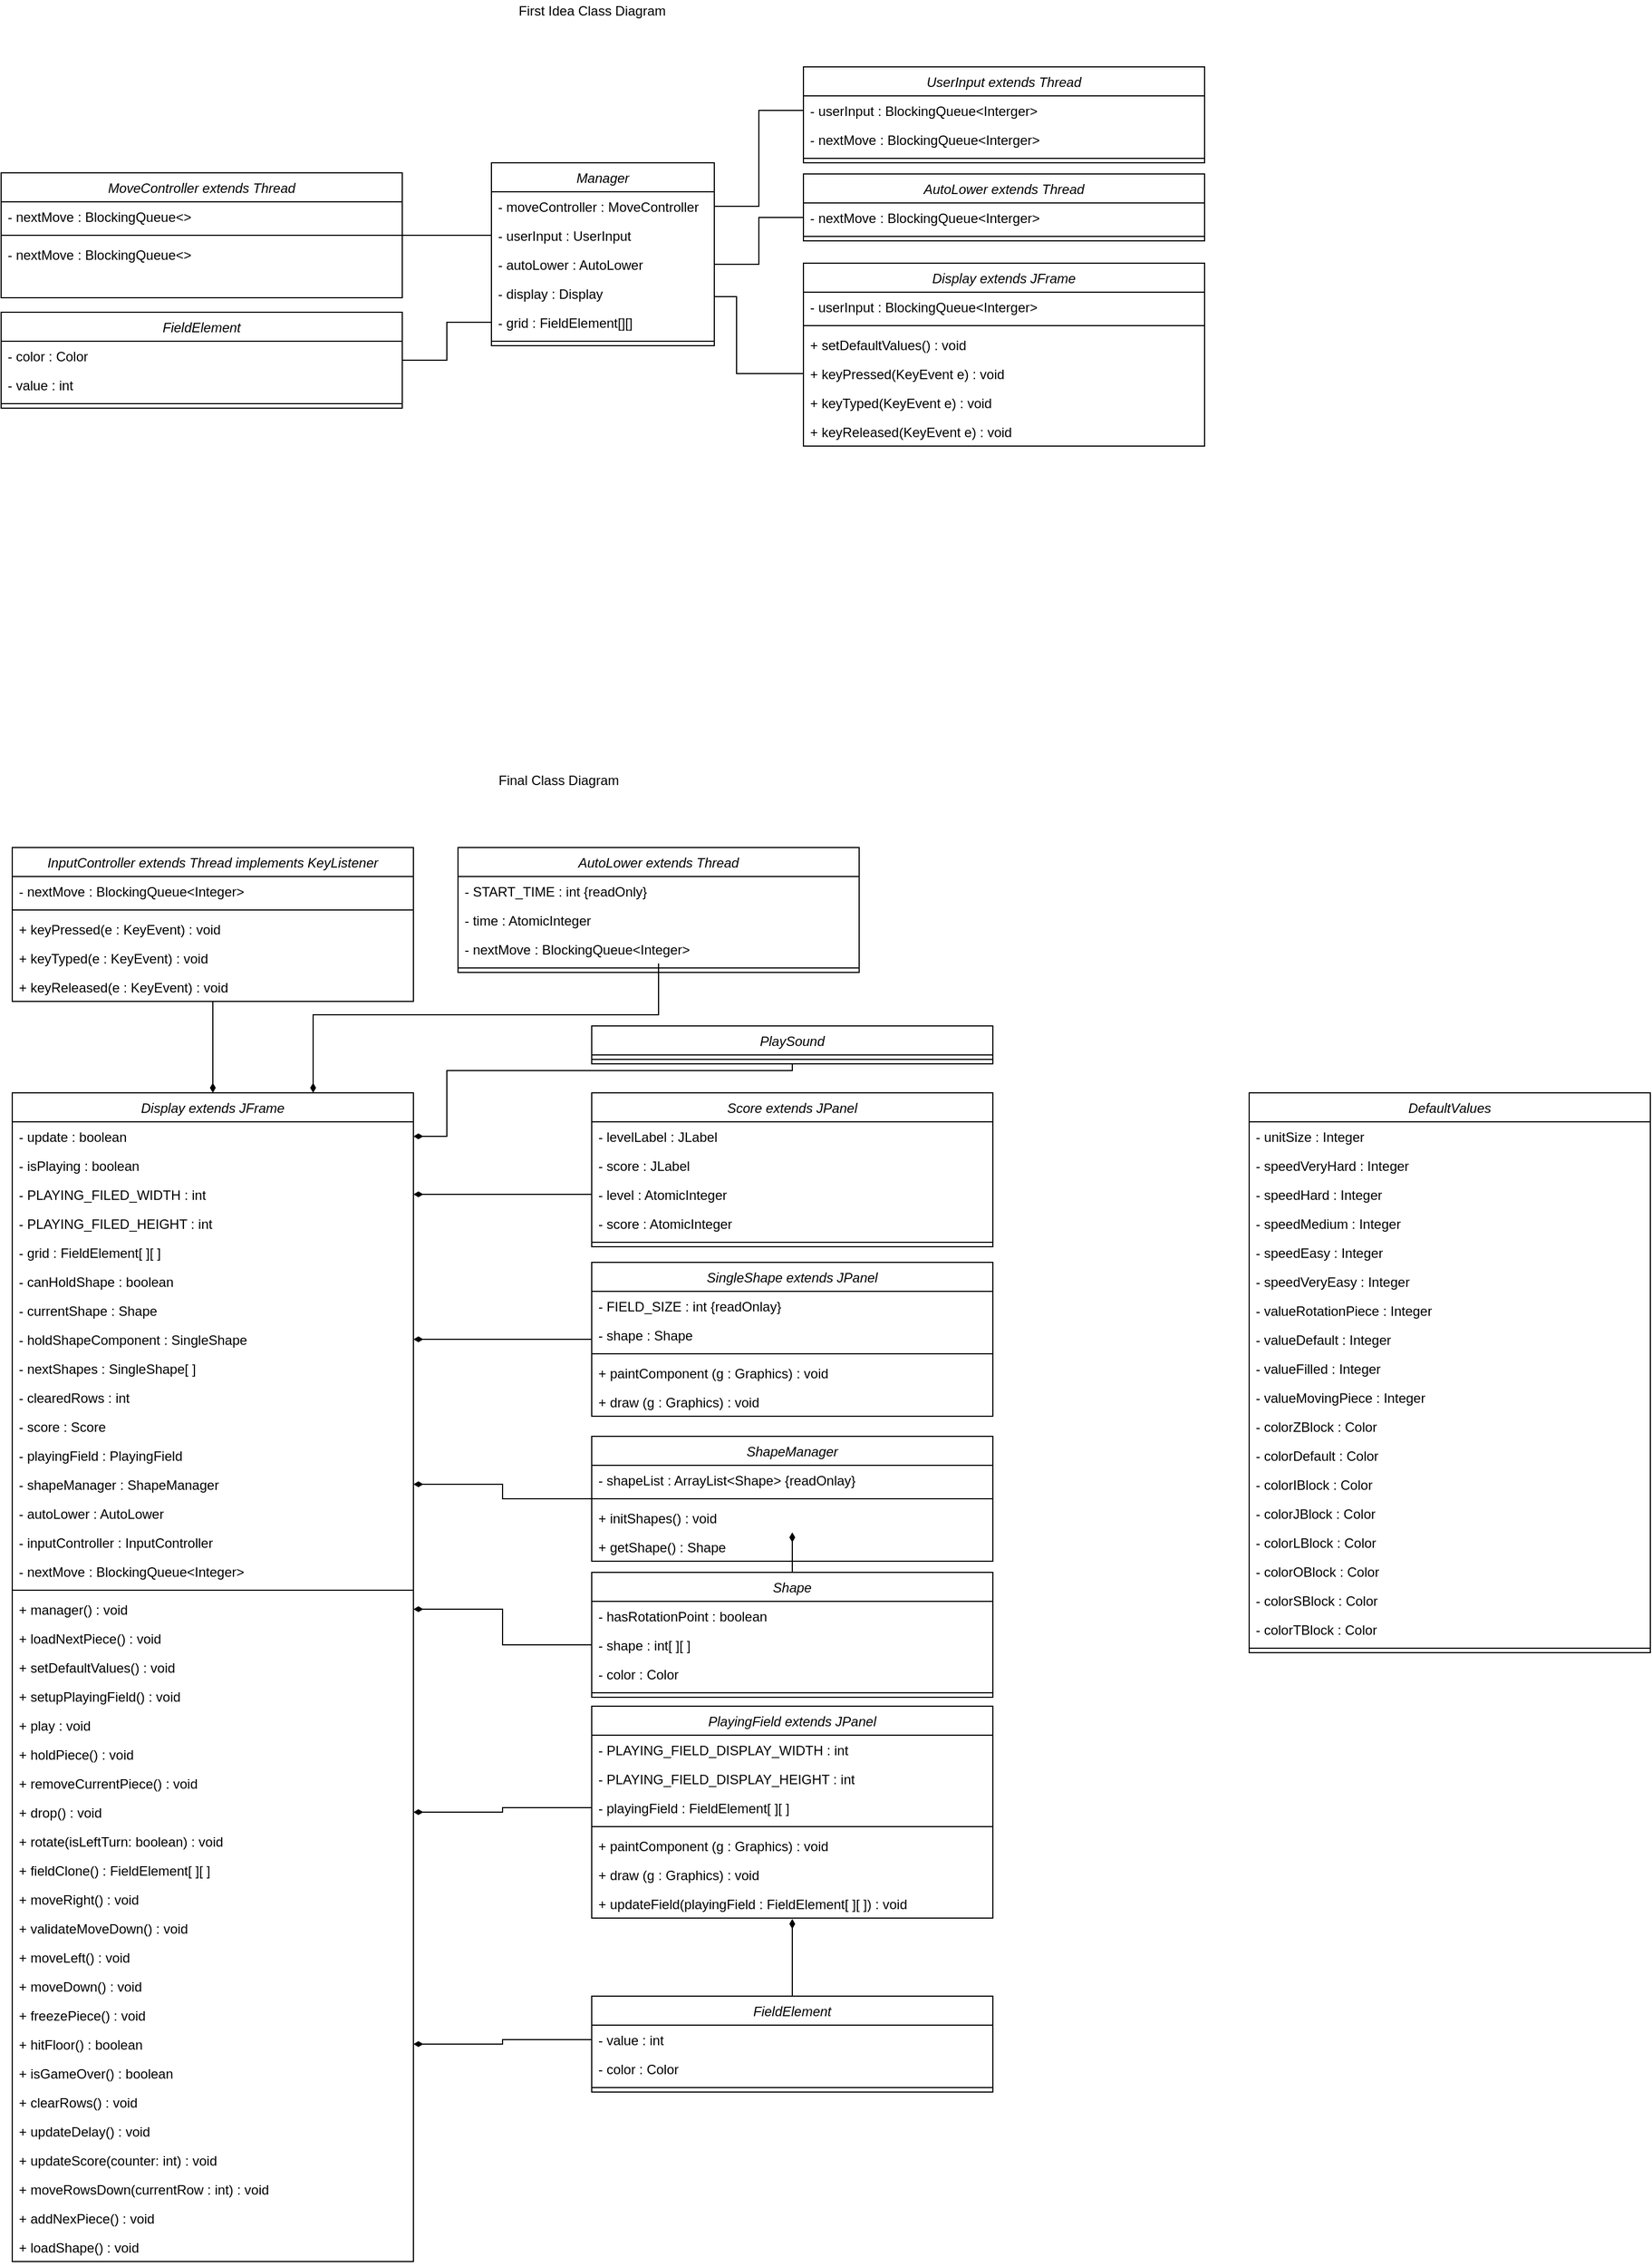 <mxfile version="14.1.8" type="device"><diagram id="C5RBs43oDa-KdzZeNtuy" name="Page-1"><mxGraphModel dx="706" dy="408" grid="1" gridSize="10" guides="1" tooltips="1" connect="1" arrows="1" fold="1" page="1" pageScale="1" pageWidth="827" pageHeight="1169" math="0" shadow="0"><root><mxCell id="WIyWlLk6GJQsqaUBKTNV-0"/><mxCell id="WIyWlLk6GJQsqaUBKTNV-1" parent="WIyWlLk6GJQsqaUBKTNV-0"/><mxCell id="TduTZxE3aJyXK6lu5jTk-35" style="edgeStyle=orthogonalEdgeStyle;rounded=0;orthogonalLoop=1;jettySize=auto;html=1;entryX=0;entryY=0.5;entryDx=0;entryDy=0;endArrow=none;endFill=0;" parent="WIyWlLk6GJQsqaUBKTNV-1" source="SjN3way22csjFXPlPhh9-0" target="TduTZxE3aJyXK6lu5jTk-1" edge="1"><mxGeometry relative="1" as="geometry"><Array as="points"><mxPoint x="770" y="286"/><mxPoint x="770" y="355"/></Array></mxGeometry></mxCell><mxCell id="SjN3way22csjFXPlPhh9-0" value="Manager" style="swimlane;fontStyle=2;align=center;verticalAlign=top;childLayout=stackLayout;horizontal=1;startSize=26;horizontalStack=0;resizeParent=1;resizeLast=0;collapsible=1;marginBottom=0;rounded=0;shadow=0;strokeWidth=1;" parent="WIyWlLk6GJQsqaUBKTNV-1" vertex="1"><mxGeometry x="550" y="166" width="200" height="164" as="geometry"><mxRectangle x="230" y="140" width="160" height="26" as="alternateBounds"/></mxGeometry></mxCell><mxCell id="TduTZxE3aJyXK6lu5jTk-24" value="- moveController : MoveController" style="text;align=left;verticalAlign=top;spacingLeft=4;spacingRight=4;overflow=hidden;rotatable=0;points=[[0,0.5],[1,0.5]];portConstraint=eastwest;rounded=0;shadow=0;html=0;" parent="SjN3way22csjFXPlPhh9-0" vertex="1"><mxGeometry y="26" width="200" height="26" as="geometry"/></mxCell><mxCell id="SjN3way22csjFXPlPhh9-6" value="- userInput : UserInput" style="text;align=left;verticalAlign=top;spacingLeft=4;spacingRight=4;overflow=hidden;rotatable=0;points=[[0,0.5],[1,0.5]];portConstraint=eastwest;rounded=0;shadow=0;html=0;" parent="SjN3way22csjFXPlPhh9-0" vertex="1"><mxGeometry y="52" width="200" height="26" as="geometry"/></mxCell><mxCell id="TduTZxE3aJyXK6lu5jTk-16" value="- autoLower : AutoLower" style="text;align=left;verticalAlign=top;spacingLeft=4;spacingRight=4;overflow=hidden;rotatable=0;points=[[0,0.5],[1,0.5]];portConstraint=eastwest;rounded=0;shadow=0;html=0;" parent="SjN3way22csjFXPlPhh9-0" vertex="1"><mxGeometry y="78" width="200" height="26" as="geometry"/></mxCell><mxCell id="TduTZxE3aJyXK6lu5jTk-38" value="- display : Display" style="text;align=left;verticalAlign=top;spacingLeft=4;spacingRight=4;overflow=hidden;rotatable=0;points=[[0,0.5],[1,0.5]];portConstraint=eastwest;rounded=0;shadow=0;html=0;" parent="SjN3way22csjFXPlPhh9-0" vertex="1"><mxGeometry y="104" width="200" height="26" as="geometry"/></mxCell><mxCell id="TduTZxE3aJyXK6lu5jTk-3" value="- grid : FieldElement[][]" style="text;align=left;verticalAlign=top;spacingLeft=4;spacingRight=4;overflow=hidden;rotatable=0;points=[[0,0.5],[1,0.5]];portConstraint=eastwest;rounded=0;shadow=0;html=0;" parent="SjN3way22csjFXPlPhh9-0" vertex="1"><mxGeometry y="130" width="200" height="26" as="geometry"/></mxCell><mxCell id="SjN3way22csjFXPlPhh9-4" value="" style="line;html=1;strokeWidth=1;align=left;verticalAlign=middle;spacingTop=-1;spacingLeft=3;spacingRight=3;rotatable=0;labelPosition=right;points=[];portConstraint=eastwest;" parent="SjN3way22csjFXPlPhh9-0" vertex="1"><mxGeometry y="156" width="200" height="8" as="geometry"/></mxCell><mxCell id="TduTZxE3aJyXK6lu5jTk-0" value="Display extends JFrame" style="swimlane;fontStyle=2;align=center;verticalAlign=top;childLayout=stackLayout;horizontal=1;startSize=26;horizontalStack=0;resizeParent=1;resizeLast=0;collapsible=1;marginBottom=0;rounded=0;shadow=0;strokeWidth=1;" parent="WIyWlLk6GJQsqaUBKTNV-1" vertex="1"><mxGeometry x="830" y="256" width="360" height="164" as="geometry"><mxRectangle x="230" y="140" width="160" height="26" as="alternateBounds"/></mxGeometry></mxCell><mxCell id="TduTZxE3aJyXK6lu5jTk-4" value="- userInput : BlockingQueue&lt;Interger&gt;" style="text;align=left;verticalAlign=top;spacingLeft=4;spacingRight=4;overflow=hidden;rotatable=0;points=[[0,0.5],[1,0.5]];portConstraint=eastwest;rounded=0;shadow=0;html=0;" parent="TduTZxE3aJyXK6lu5jTk-0" vertex="1"><mxGeometry y="26" width="360" height="26" as="geometry"/></mxCell><mxCell id="TduTZxE3aJyXK6lu5jTk-2" value="" style="line;html=1;strokeWidth=1;align=left;verticalAlign=middle;spacingTop=-1;spacingLeft=3;spacingRight=3;rotatable=0;labelPosition=right;points=[];portConstraint=eastwest;" parent="TduTZxE3aJyXK6lu5jTk-0" vertex="1"><mxGeometry y="52" width="360" height="8" as="geometry"/></mxCell><mxCell id="TduTZxE3aJyXK6lu5jTk-6" value="+ setDefaultValues() : void" style="text;align=left;verticalAlign=top;spacingLeft=4;spacingRight=4;overflow=hidden;rotatable=0;points=[[0,0.5],[1,0.5]];portConstraint=eastwest;rounded=0;shadow=0;html=0;" parent="TduTZxE3aJyXK6lu5jTk-0" vertex="1"><mxGeometry y="60" width="360" height="26" as="geometry"/></mxCell><mxCell id="TduTZxE3aJyXK6lu5jTk-1" value="+ keyPressed(KeyEvent e) : void" style="text;align=left;verticalAlign=top;spacingLeft=4;spacingRight=4;overflow=hidden;rotatable=0;points=[[0,0.5],[1,0.5]];portConstraint=eastwest;rounded=0;shadow=0;html=0;" parent="TduTZxE3aJyXK6lu5jTk-0" vertex="1"><mxGeometry y="86" width="360" height="26" as="geometry"/></mxCell><mxCell id="TduTZxE3aJyXK6lu5jTk-8" value="+ keyTyped(KeyEvent e) : void" style="text;align=left;verticalAlign=top;spacingLeft=4;spacingRight=4;overflow=hidden;rotatable=0;points=[[0,0.5],[1,0.5]];portConstraint=eastwest;rounded=0;shadow=0;html=0;" parent="TduTZxE3aJyXK6lu5jTk-0" vertex="1"><mxGeometry y="112" width="360" height="26" as="geometry"/></mxCell><mxCell id="TduTZxE3aJyXK6lu5jTk-7" value="+ keyReleased(KeyEvent e) : void" style="text;align=left;verticalAlign=top;spacingLeft=4;spacingRight=4;overflow=hidden;rotatable=0;points=[[0,0.5],[1,0.5]];portConstraint=eastwest;rounded=0;shadow=0;html=0;" parent="TduTZxE3aJyXK6lu5jTk-0" vertex="1"><mxGeometry y="138" width="360" height="26" as="geometry"/></mxCell><mxCell id="TduTZxE3aJyXK6lu5jTk-9" value="UserInput extends Thread" style="swimlane;fontStyle=2;align=center;verticalAlign=top;childLayout=stackLayout;horizontal=1;startSize=26;horizontalStack=0;resizeParent=1;resizeLast=0;collapsible=1;marginBottom=0;rounded=0;shadow=0;strokeWidth=1;" parent="WIyWlLk6GJQsqaUBKTNV-1" vertex="1"><mxGeometry x="830" y="80" width="360" height="86" as="geometry"><mxRectangle x="230" y="140" width="160" height="26" as="alternateBounds"/></mxGeometry></mxCell><mxCell id="TduTZxE3aJyXK6lu5jTk-10" value="- userInput : BlockingQueue&lt;Interger&gt;" style="text;align=left;verticalAlign=top;spacingLeft=4;spacingRight=4;overflow=hidden;rotatable=0;points=[[0,0.5],[1,0.5]];portConstraint=eastwest;rounded=0;shadow=0;html=0;" parent="TduTZxE3aJyXK6lu5jTk-9" vertex="1"><mxGeometry y="26" width="360" height="26" as="geometry"/></mxCell><mxCell id="TduTZxE3aJyXK6lu5jTk-15" value="- nextMove : BlockingQueue&lt;Interger&gt;" style="text;align=left;verticalAlign=top;spacingLeft=4;spacingRight=4;overflow=hidden;rotatable=0;points=[[0,0.5],[1,0.5]];portConstraint=eastwest;rounded=0;shadow=0;html=0;" parent="TduTZxE3aJyXK6lu5jTk-9" vertex="1"><mxGeometry y="52" width="360" height="26" as="geometry"/></mxCell><mxCell id="TduTZxE3aJyXK6lu5jTk-12" value="" style="line;html=1;strokeWidth=1;align=left;verticalAlign=middle;spacingTop=-1;spacingLeft=3;spacingRight=3;rotatable=0;labelPosition=right;points=[];portConstraint=eastwest;" parent="TduTZxE3aJyXK6lu5jTk-9" vertex="1"><mxGeometry y="78" width="360" height="8" as="geometry"/></mxCell><mxCell id="TduTZxE3aJyXK6lu5jTk-17" value="AutoLower extends Thread" style="swimlane;fontStyle=2;align=center;verticalAlign=top;childLayout=stackLayout;horizontal=1;startSize=26;horizontalStack=0;resizeParent=1;resizeLast=0;collapsible=1;marginBottom=0;rounded=0;shadow=0;strokeWidth=1;" parent="WIyWlLk6GJQsqaUBKTNV-1" vertex="1"><mxGeometry x="830" y="176" width="360" height="60" as="geometry"><mxRectangle x="230" y="140" width="160" height="26" as="alternateBounds"/></mxGeometry></mxCell><mxCell id="TduTZxE3aJyXK6lu5jTk-31" value="- nextMove : BlockingQueue&lt;Interger&gt;" style="text;align=left;verticalAlign=top;spacingLeft=4;spacingRight=4;overflow=hidden;rotatable=0;points=[[0,0.5],[1,0.5]];portConstraint=eastwest;rounded=0;shadow=0;html=0;" parent="TduTZxE3aJyXK6lu5jTk-17" vertex="1"><mxGeometry y="26" width="360" height="26" as="geometry"/></mxCell><mxCell id="TduTZxE3aJyXK6lu5jTk-21" value="" style="line;html=1;strokeWidth=1;align=left;verticalAlign=middle;spacingTop=-1;spacingLeft=3;spacingRight=3;rotatable=0;labelPosition=right;points=[];portConstraint=eastwest;" parent="TduTZxE3aJyXK6lu5jTk-17" vertex="1"><mxGeometry y="52" width="360" height="8" as="geometry"/></mxCell><mxCell id="TduTZxE3aJyXK6lu5jTk-25" value="MoveController extends Thread" style="swimlane;fontStyle=2;align=center;verticalAlign=top;childLayout=stackLayout;horizontal=1;startSize=26;horizontalStack=0;resizeParent=1;resizeLast=0;collapsible=1;marginBottom=0;rounded=0;shadow=0;strokeWidth=1;" parent="WIyWlLk6GJQsqaUBKTNV-1" vertex="1"><mxGeometry x="110" y="175" width="360" height="112" as="geometry"><mxRectangle x="230" y="140" width="160" height="26" as="alternateBounds"/></mxGeometry></mxCell><mxCell id="TduTZxE3aJyXK6lu5jTk-27" value="- nextMove : BlockingQueue&lt;&gt;" style="text;align=left;verticalAlign=top;spacingLeft=4;spacingRight=4;overflow=hidden;rotatable=0;points=[[0,0.5],[1,0.5]];portConstraint=eastwest;rounded=0;shadow=0;html=0;" parent="TduTZxE3aJyXK6lu5jTk-25" vertex="1"><mxGeometry y="26" width="360" height="26" as="geometry"/></mxCell><mxCell id="TduTZxE3aJyXK6lu5jTk-29" value="" style="line;html=1;strokeWidth=1;align=left;verticalAlign=middle;spacingTop=-1;spacingLeft=3;spacingRight=3;rotatable=0;labelPosition=right;points=[];portConstraint=eastwest;" parent="TduTZxE3aJyXK6lu5jTk-25" vertex="1"><mxGeometry y="52" width="360" height="8" as="geometry"/></mxCell><mxCell id="TduTZxE3aJyXK6lu5jTk-30" value="- nextMove : BlockingQueue&lt;&gt;" style="text;align=left;verticalAlign=top;spacingLeft=4;spacingRight=4;overflow=hidden;rotatable=0;points=[[0,0.5],[1,0.5]];portConstraint=eastwest;rounded=0;shadow=0;html=0;" parent="TduTZxE3aJyXK6lu5jTk-25" vertex="1"><mxGeometry y="60" width="360" height="26" as="geometry"/></mxCell><mxCell id="TduTZxE3aJyXK6lu5jTk-32" style="edgeStyle=orthogonalEdgeStyle;rounded=0;orthogonalLoop=1;jettySize=auto;html=1;entryX=0;entryY=0.5;entryDx=0;entryDy=0;exitX=1;exitY=0.5;exitDx=0;exitDy=0;endArrow=none;endFill=0;" parent="WIyWlLk6GJQsqaUBKTNV-1" source="TduTZxE3aJyXK6lu5jTk-24" target="TduTZxE3aJyXK6lu5jTk-10" edge="1"><mxGeometry relative="1" as="geometry"><mxPoint x="760" y="218" as="sourcePoint"/><Array as="points"/></mxGeometry></mxCell><mxCell id="TduTZxE3aJyXK6lu5jTk-33" style="edgeStyle=orthogonalEdgeStyle;rounded=0;orthogonalLoop=1;jettySize=auto;html=1;entryX=0;entryY=0.5;entryDx=0;entryDy=0;endArrow=none;endFill=0;" parent="WIyWlLk6GJQsqaUBKTNV-1" source="TduTZxE3aJyXK6lu5jTk-16" target="TduTZxE3aJyXK6lu5jTk-31" edge="1"><mxGeometry relative="1" as="geometry"/></mxCell><mxCell id="TduTZxE3aJyXK6lu5jTk-37" style="edgeStyle=orthogonalEdgeStyle;rounded=0;orthogonalLoop=1;jettySize=auto;html=1;entryX=1;entryY=0.5;entryDx=0;entryDy=0;endArrow=none;endFill=0;" parent="WIyWlLk6GJQsqaUBKTNV-1" source="SjN3way22csjFXPlPhh9-6" target="TduTZxE3aJyXK6lu5jTk-25" edge="1"><mxGeometry relative="1" as="geometry"/></mxCell><mxCell id="TduTZxE3aJyXK6lu5jTk-39" value="FieldElement" style="swimlane;fontStyle=2;align=center;verticalAlign=top;childLayout=stackLayout;horizontal=1;startSize=26;horizontalStack=0;resizeParent=1;resizeLast=0;collapsible=1;marginBottom=0;rounded=0;shadow=0;strokeWidth=1;" parent="WIyWlLk6GJQsqaUBKTNV-1" vertex="1"><mxGeometry x="110" y="300" width="360" height="86" as="geometry"><mxRectangle x="230" y="140" width="160" height="26" as="alternateBounds"/></mxGeometry></mxCell><mxCell id="TduTZxE3aJyXK6lu5jTk-43" value="- color : Color" style="text;align=left;verticalAlign=top;spacingLeft=4;spacingRight=4;overflow=hidden;rotatable=0;points=[[0,0.5],[1,0.5]];portConstraint=eastwest;rounded=0;shadow=0;html=0;" parent="TduTZxE3aJyXK6lu5jTk-39" vertex="1"><mxGeometry y="26" width="360" height="26" as="geometry"/></mxCell><mxCell id="TduTZxE3aJyXK6lu5jTk-40" value="- value : int" style="text;align=left;verticalAlign=top;spacingLeft=4;spacingRight=4;overflow=hidden;rotatable=0;points=[[0,0.5],[1,0.5]];portConstraint=eastwest;rounded=0;shadow=0;html=0;" parent="TduTZxE3aJyXK6lu5jTk-39" vertex="1"><mxGeometry y="52" width="360" height="26" as="geometry"/></mxCell><mxCell id="TduTZxE3aJyXK6lu5jTk-41" value="" style="line;html=1;strokeWidth=1;align=left;verticalAlign=middle;spacingTop=-1;spacingLeft=3;spacingRight=3;rotatable=0;labelPosition=right;points=[];portConstraint=eastwest;" parent="TduTZxE3aJyXK6lu5jTk-39" vertex="1"><mxGeometry y="78" width="360" height="8" as="geometry"/></mxCell><mxCell id="TduTZxE3aJyXK6lu5jTk-44" style="edgeStyle=orthogonalEdgeStyle;rounded=0;orthogonalLoop=1;jettySize=auto;html=1;entryX=1;entryY=0.5;entryDx=0;entryDy=0;endArrow=none;endFill=0;" parent="WIyWlLk6GJQsqaUBKTNV-1" source="TduTZxE3aJyXK6lu5jTk-3" target="TduTZxE3aJyXK6lu5jTk-39" edge="1"><mxGeometry relative="1" as="geometry"/></mxCell><mxCell id="az4CpWKkiYfzmls5BgNS-0" value="Display extends JFrame" style="swimlane;fontStyle=2;align=center;verticalAlign=top;childLayout=stackLayout;horizontal=1;startSize=26;horizontalStack=0;resizeParent=1;resizeLast=0;collapsible=1;marginBottom=0;rounded=0;shadow=0;strokeWidth=1;" parent="WIyWlLk6GJQsqaUBKTNV-1" vertex="1"><mxGeometry x="120" y="1000" width="360" height="1048" as="geometry"><mxRectangle x="230" y="140" width="160" height="26" as="alternateBounds"/></mxGeometry></mxCell><mxCell id="az4CpWKkiYfzmls5BgNS-1" value="- update : boolean" style="text;align=left;verticalAlign=top;spacingLeft=4;spacingRight=4;overflow=hidden;rotatable=0;points=[[0,0.5],[1,0.5]];portConstraint=eastwest;rounded=0;shadow=0;html=0;" parent="az4CpWKkiYfzmls5BgNS-0" vertex="1"><mxGeometry y="26" width="360" height="26" as="geometry"/></mxCell><mxCell id="az4CpWKkiYfzmls5BgNS-4" value="- isPlaying : boolean" style="text;align=left;verticalAlign=top;spacingLeft=4;spacingRight=4;overflow=hidden;rotatable=0;points=[[0,0.5],[1,0.5]];portConstraint=eastwest;rounded=0;shadow=0;html=0;" parent="az4CpWKkiYfzmls5BgNS-0" vertex="1"><mxGeometry y="52" width="360" height="26" as="geometry"/></mxCell><mxCell id="az4CpWKkiYfzmls5BgNS-5" value="- PLAYING_FILED_WIDTH : int" style="text;align=left;verticalAlign=top;spacingLeft=4;spacingRight=4;overflow=hidden;rotatable=0;points=[[0,0.5],[1,0.5]];portConstraint=eastwest;rounded=0;shadow=0;html=0;" parent="az4CpWKkiYfzmls5BgNS-0" vertex="1"><mxGeometry y="78" width="360" height="26" as="geometry"/></mxCell><mxCell id="az4CpWKkiYfzmls5BgNS-6" value="- PLAYING_FILED_HEIGHT : int" style="text;align=left;verticalAlign=top;spacingLeft=4;spacingRight=4;overflow=hidden;rotatable=0;points=[[0,0.5],[1,0.5]];portConstraint=eastwest;rounded=0;shadow=0;html=0;" parent="az4CpWKkiYfzmls5BgNS-0" vertex="1"><mxGeometry y="104" width="360" height="26" as="geometry"/></mxCell><mxCell id="az4CpWKkiYfzmls5BgNS-8" value="- grid : FieldElement[ ][ ]" style="text;align=left;verticalAlign=top;spacingLeft=4;spacingRight=4;overflow=hidden;rotatable=0;points=[[0,0.5],[1,0.5]];portConstraint=eastwest;rounded=0;shadow=0;html=0;" parent="az4CpWKkiYfzmls5BgNS-0" vertex="1"><mxGeometry y="130" width="360" height="26" as="geometry"/></mxCell><mxCell id="az4CpWKkiYfzmls5BgNS-9" value="- canHoldShape : boolean" style="text;align=left;verticalAlign=top;spacingLeft=4;spacingRight=4;overflow=hidden;rotatable=0;points=[[0,0.5],[1,0.5]];portConstraint=eastwest;rounded=0;shadow=0;html=0;" parent="az4CpWKkiYfzmls5BgNS-0" vertex="1"><mxGeometry y="156" width="360" height="26" as="geometry"/></mxCell><mxCell id="az4CpWKkiYfzmls5BgNS-7" value="- currentShape : Shape" style="text;align=left;verticalAlign=top;spacingLeft=4;spacingRight=4;overflow=hidden;rotatable=0;points=[[0,0.5],[1,0.5]];portConstraint=eastwest;rounded=0;shadow=0;html=0;" parent="az4CpWKkiYfzmls5BgNS-0" vertex="1"><mxGeometry y="182" width="360" height="26" as="geometry"/></mxCell><mxCell id="az4CpWKkiYfzmls5BgNS-10" value="- holdShapeComponent : SingleShape" style="text;align=left;verticalAlign=top;spacingLeft=4;spacingRight=4;overflow=hidden;rotatable=0;points=[[0,0.5],[1,0.5]];portConstraint=eastwest;rounded=0;shadow=0;html=0;" parent="az4CpWKkiYfzmls5BgNS-0" vertex="1"><mxGeometry y="208" width="360" height="26" as="geometry"/></mxCell><mxCell id="az4CpWKkiYfzmls5BgNS-11" value="- nextShapes : SingleShape[ ]" style="text;align=left;verticalAlign=top;spacingLeft=4;spacingRight=4;overflow=hidden;rotatable=0;points=[[0,0.5],[1,0.5]];portConstraint=eastwest;rounded=0;shadow=0;html=0;" parent="az4CpWKkiYfzmls5BgNS-0" vertex="1"><mxGeometry y="234" width="360" height="26" as="geometry"/></mxCell><mxCell id="az4CpWKkiYfzmls5BgNS-12" value="- clearedRows : int" style="text;align=left;verticalAlign=top;spacingLeft=4;spacingRight=4;overflow=hidden;rotatable=0;points=[[0,0.5],[1,0.5]];portConstraint=eastwest;rounded=0;shadow=0;html=0;" parent="az4CpWKkiYfzmls5BgNS-0" vertex="1"><mxGeometry y="260" width="360" height="26" as="geometry"/></mxCell><mxCell id="az4CpWKkiYfzmls5BgNS-13" value="- score : Score" style="text;align=left;verticalAlign=top;spacingLeft=4;spacingRight=4;overflow=hidden;rotatable=0;points=[[0,0.5],[1,0.5]];portConstraint=eastwest;rounded=0;shadow=0;html=0;" parent="az4CpWKkiYfzmls5BgNS-0" vertex="1"><mxGeometry y="286" width="360" height="26" as="geometry"/></mxCell><mxCell id="az4CpWKkiYfzmls5BgNS-14" value="- playingField : PlayingField" style="text;align=left;verticalAlign=top;spacingLeft=4;spacingRight=4;overflow=hidden;rotatable=0;points=[[0,0.5],[1,0.5]];portConstraint=eastwest;rounded=0;shadow=0;html=0;" parent="az4CpWKkiYfzmls5BgNS-0" vertex="1"><mxGeometry y="312" width="360" height="26" as="geometry"/></mxCell><mxCell id="az4CpWKkiYfzmls5BgNS-15" value="- shapeManager : ShapeManager" style="text;align=left;verticalAlign=top;spacingLeft=4;spacingRight=4;overflow=hidden;rotatable=0;points=[[0,0.5],[1,0.5]];portConstraint=eastwest;rounded=0;shadow=0;html=0;" parent="az4CpWKkiYfzmls5BgNS-0" vertex="1"><mxGeometry y="338" width="360" height="26" as="geometry"/></mxCell><mxCell id="az4CpWKkiYfzmls5BgNS-16" value="- autoLower : AutoLower" style="text;align=left;verticalAlign=top;spacingLeft=4;spacingRight=4;overflow=hidden;rotatable=0;points=[[0,0.5],[1,0.5]];portConstraint=eastwest;rounded=0;shadow=0;html=0;" parent="az4CpWKkiYfzmls5BgNS-0" vertex="1"><mxGeometry y="364" width="360" height="26" as="geometry"/></mxCell><mxCell id="az4CpWKkiYfzmls5BgNS-17" value="- inputController : InputController" style="text;align=left;verticalAlign=top;spacingLeft=4;spacingRight=4;overflow=hidden;rotatable=0;points=[[0,0.5],[1,0.5]];portConstraint=eastwest;rounded=0;shadow=0;html=0;" parent="az4CpWKkiYfzmls5BgNS-0" vertex="1"><mxGeometry y="390" width="360" height="26" as="geometry"/></mxCell><mxCell id="az4CpWKkiYfzmls5BgNS-18" value="- nextMove : BlockingQueue&lt;Integer&gt;" style="text;align=left;verticalAlign=top;spacingLeft=4;spacingRight=4;overflow=hidden;rotatable=0;points=[[0,0.5],[1,0.5]];portConstraint=eastwest;rounded=0;shadow=0;html=0;" parent="az4CpWKkiYfzmls5BgNS-0" vertex="1"><mxGeometry y="416" width="360" height="26" as="geometry"/></mxCell><mxCell id="az4CpWKkiYfzmls5BgNS-2" value="" style="line;html=1;strokeWidth=1;align=left;verticalAlign=middle;spacingTop=-1;spacingLeft=3;spacingRight=3;rotatable=0;labelPosition=right;points=[];portConstraint=eastwest;" parent="az4CpWKkiYfzmls5BgNS-0" vertex="1"><mxGeometry y="442" width="360" height="8" as="geometry"/></mxCell><mxCell id="az4CpWKkiYfzmls5BgNS-3" value="+ manager() : void" style="text;align=left;verticalAlign=top;spacingLeft=4;spacingRight=4;overflow=hidden;rotatable=0;points=[[0,0.5],[1,0.5]];portConstraint=eastwest;rounded=0;shadow=0;html=0;" parent="az4CpWKkiYfzmls5BgNS-0" vertex="1"><mxGeometry y="450" width="360" height="26" as="geometry"/></mxCell><mxCell id="az4CpWKkiYfzmls5BgNS-19" value="+ loadNextPiece() : void" style="text;align=left;verticalAlign=top;spacingLeft=4;spacingRight=4;overflow=hidden;rotatable=0;points=[[0,0.5],[1,0.5]];portConstraint=eastwest;rounded=0;shadow=0;html=0;" parent="az4CpWKkiYfzmls5BgNS-0" vertex="1"><mxGeometry y="476" width="360" height="26" as="geometry"/></mxCell><mxCell id="az4CpWKkiYfzmls5BgNS-20" value="+ setDefaultValues() : void" style="text;align=left;verticalAlign=top;spacingLeft=4;spacingRight=4;overflow=hidden;rotatable=0;points=[[0,0.5],[1,0.5]];portConstraint=eastwest;rounded=0;shadow=0;html=0;" parent="az4CpWKkiYfzmls5BgNS-0" vertex="1"><mxGeometry y="502" width="360" height="26" as="geometry"/></mxCell><mxCell id="az4CpWKkiYfzmls5BgNS-21" value="+ setupPlayingField() : void" style="text;align=left;verticalAlign=top;spacingLeft=4;spacingRight=4;overflow=hidden;rotatable=0;points=[[0,0.5],[1,0.5]];portConstraint=eastwest;rounded=0;shadow=0;html=0;" parent="az4CpWKkiYfzmls5BgNS-0" vertex="1"><mxGeometry y="528" width="360" height="26" as="geometry"/></mxCell><mxCell id="az4CpWKkiYfzmls5BgNS-22" value="+ play : void" style="text;align=left;verticalAlign=top;spacingLeft=4;spacingRight=4;overflow=hidden;rotatable=0;points=[[0,0.5],[1,0.5]];portConstraint=eastwest;rounded=0;shadow=0;html=0;" parent="az4CpWKkiYfzmls5BgNS-0" vertex="1"><mxGeometry y="554" width="360" height="26" as="geometry"/></mxCell><mxCell id="az4CpWKkiYfzmls5BgNS-23" value="+ holdPiece() : void" style="text;align=left;verticalAlign=top;spacingLeft=4;spacingRight=4;overflow=hidden;rotatable=0;points=[[0,0.5],[1,0.5]];portConstraint=eastwest;rounded=0;shadow=0;html=0;" parent="az4CpWKkiYfzmls5BgNS-0" vertex="1"><mxGeometry y="580" width="360" height="26" as="geometry"/></mxCell><mxCell id="az4CpWKkiYfzmls5BgNS-24" value="+ removeCurrentPiece() : void" style="text;align=left;verticalAlign=top;spacingLeft=4;spacingRight=4;overflow=hidden;rotatable=0;points=[[0,0.5],[1,0.5]];portConstraint=eastwest;rounded=0;shadow=0;html=0;" parent="az4CpWKkiYfzmls5BgNS-0" vertex="1"><mxGeometry y="606" width="360" height="26" as="geometry"/></mxCell><mxCell id="az4CpWKkiYfzmls5BgNS-25" value="+ drop() : void" style="text;align=left;verticalAlign=top;spacingLeft=4;spacingRight=4;overflow=hidden;rotatable=0;points=[[0,0.5],[1,0.5]];portConstraint=eastwest;rounded=0;shadow=0;html=0;" parent="az4CpWKkiYfzmls5BgNS-0" vertex="1"><mxGeometry y="632" width="360" height="26" as="geometry"/></mxCell><mxCell id="az4CpWKkiYfzmls5BgNS-26" value="+ rotate(isLeftTurn: boolean) : void" style="text;align=left;verticalAlign=top;spacingLeft=4;spacingRight=4;overflow=hidden;rotatable=0;points=[[0,0.5],[1,0.5]];portConstraint=eastwest;rounded=0;shadow=0;html=0;" parent="az4CpWKkiYfzmls5BgNS-0" vertex="1"><mxGeometry y="658" width="360" height="26" as="geometry"/></mxCell><mxCell id="az4CpWKkiYfzmls5BgNS-33" value="+ fieldClone() : FieldElement[ ][ ] " style="text;align=left;verticalAlign=top;spacingLeft=4;spacingRight=4;overflow=hidden;rotatable=0;points=[[0,0.5],[1,0.5]];portConstraint=eastwest;rounded=0;shadow=0;html=0;" parent="az4CpWKkiYfzmls5BgNS-0" vertex="1"><mxGeometry y="684" width="360" height="26" as="geometry"/></mxCell><mxCell id="az4CpWKkiYfzmls5BgNS-34" value="+ moveRight() : void" style="text;align=left;verticalAlign=top;spacingLeft=4;spacingRight=4;overflow=hidden;rotatable=0;points=[[0,0.5],[1,0.5]];portConstraint=eastwest;rounded=0;shadow=0;html=0;" parent="az4CpWKkiYfzmls5BgNS-0" vertex="1"><mxGeometry y="710" width="360" height="26" as="geometry"/></mxCell><mxCell id="az4CpWKkiYfzmls5BgNS-37" value="+ validateMoveDown() : void" style="text;align=left;verticalAlign=top;spacingLeft=4;spacingRight=4;overflow=hidden;rotatable=0;points=[[0,0.5],[1,0.5]];portConstraint=eastwest;rounded=0;shadow=0;html=0;" parent="az4CpWKkiYfzmls5BgNS-0" vertex="1"><mxGeometry y="736" width="360" height="26" as="geometry"/></mxCell><mxCell id="az4CpWKkiYfzmls5BgNS-36" value="+ moveLeft() : void" style="text;align=left;verticalAlign=top;spacingLeft=4;spacingRight=4;overflow=hidden;rotatable=0;points=[[0,0.5],[1,0.5]];portConstraint=eastwest;rounded=0;shadow=0;html=0;" parent="az4CpWKkiYfzmls5BgNS-0" vertex="1"><mxGeometry y="762" width="360" height="26" as="geometry"/></mxCell><mxCell id="az4CpWKkiYfzmls5BgNS-38" value="+ moveDown() : void" style="text;align=left;verticalAlign=top;spacingLeft=4;spacingRight=4;overflow=hidden;rotatable=0;points=[[0,0.5],[1,0.5]];portConstraint=eastwest;rounded=0;shadow=0;html=0;" parent="az4CpWKkiYfzmls5BgNS-0" vertex="1"><mxGeometry y="788" width="360" height="26" as="geometry"/></mxCell><mxCell id="az4CpWKkiYfzmls5BgNS-39" value="+ freezePiece() : void" style="text;align=left;verticalAlign=top;spacingLeft=4;spacingRight=4;overflow=hidden;rotatable=0;points=[[0,0.5],[1,0.5]];portConstraint=eastwest;rounded=0;shadow=0;html=0;" parent="az4CpWKkiYfzmls5BgNS-0" vertex="1"><mxGeometry y="814" width="360" height="26" as="geometry"/></mxCell><mxCell id="az4CpWKkiYfzmls5BgNS-40" value="+ hitFloor() : boolean" style="text;align=left;verticalAlign=top;spacingLeft=4;spacingRight=4;overflow=hidden;rotatable=0;points=[[0,0.5],[1,0.5]];portConstraint=eastwest;rounded=0;shadow=0;html=0;" parent="az4CpWKkiYfzmls5BgNS-0" vertex="1"><mxGeometry y="840" width="360" height="26" as="geometry"/></mxCell><mxCell id="az4CpWKkiYfzmls5BgNS-41" value="+ isGameOver() : boolean" style="text;align=left;verticalAlign=top;spacingLeft=4;spacingRight=4;overflow=hidden;rotatable=0;points=[[0,0.5],[1,0.5]];portConstraint=eastwest;rounded=0;shadow=0;html=0;" parent="az4CpWKkiYfzmls5BgNS-0" vertex="1"><mxGeometry y="866" width="360" height="26" as="geometry"/></mxCell><mxCell id="az4CpWKkiYfzmls5BgNS-42" value="+ clearRows() : void" style="text;align=left;verticalAlign=top;spacingLeft=4;spacingRight=4;overflow=hidden;rotatable=0;points=[[0,0.5],[1,0.5]];portConstraint=eastwest;rounded=0;shadow=0;html=0;" parent="az4CpWKkiYfzmls5BgNS-0" vertex="1"><mxGeometry y="892" width="360" height="26" as="geometry"/></mxCell><mxCell id="az4CpWKkiYfzmls5BgNS-43" value="+ updateDelay() : void" style="text;align=left;verticalAlign=top;spacingLeft=4;spacingRight=4;overflow=hidden;rotatable=0;points=[[0,0.5],[1,0.5]];portConstraint=eastwest;rounded=0;shadow=0;html=0;" parent="az4CpWKkiYfzmls5BgNS-0" vertex="1"><mxGeometry y="918" width="360" height="26" as="geometry"/></mxCell><mxCell id="az4CpWKkiYfzmls5BgNS-44" value="+ updateScore(counter: int) : void" style="text;align=left;verticalAlign=top;spacingLeft=4;spacingRight=4;overflow=hidden;rotatable=0;points=[[0,0.5],[1,0.5]];portConstraint=eastwest;rounded=0;shadow=0;html=0;" parent="az4CpWKkiYfzmls5BgNS-0" vertex="1"><mxGeometry y="944" width="360" height="26" as="geometry"/></mxCell><mxCell id="az4CpWKkiYfzmls5BgNS-45" value="+ moveRowsDown(currentRow : int) : void" style="text;align=left;verticalAlign=top;spacingLeft=4;spacingRight=4;overflow=hidden;rotatable=0;points=[[0,0.5],[1,0.5]];portConstraint=eastwest;rounded=0;shadow=0;html=0;" parent="az4CpWKkiYfzmls5BgNS-0" vertex="1"><mxGeometry y="970" width="360" height="26" as="geometry"/></mxCell><mxCell id="az4CpWKkiYfzmls5BgNS-46" value="+ addNexPiece() : void" style="text;align=left;verticalAlign=top;spacingLeft=4;spacingRight=4;overflow=hidden;rotatable=0;points=[[0,0.5],[1,0.5]];portConstraint=eastwest;rounded=0;shadow=0;html=0;" parent="az4CpWKkiYfzmls5BgNS-0" vertex="1"><mxGeometry y="996" width="360" height="26" as="geometry"/></mxCell><mxCell id="az4CpWKkiYfzmls5BgNS-47" value="+ loadShape() : void" style="text;align=left;verticalAlign=top;spacingLeft=4;spacingRight=4;overflow=hidden;rotatable=0;points=[[0,0.5],[1,0.5]];portConstraint=eastwest;rounded=0;shadow=0;html=0;" parent="az4CpWKkiYfzmls5BgNS-0" vertex="1"><mxGeometry y="1022" width="360" height="26" as="geometry"/></mxCell><mxCell id="az4CpWKkiYfzmls5BgNS-48" value="DefaultValues" style="swimlane;fontStyle=2;align=center;verticalAlign=top;childLayout=stackLayout;horizontal=1;startSize=26;horizontalStack=0;resizeParent=1;resizeLast=0;collapsible=1;marginBottom=0;rounded=0;shadow=0;strokeWidth=1;" parent="WIyWlLk6GJQsqaUBKTNV-1" vertex="1"><mxGeometry x="1230" y="1000" width="360" height="502" as="geometry"><mxRectangle x="230" y="140" width="160" height="26" as="alternateBounds"/></mxGeometry></mxCell><mxCell id="az4CpWKkiYfzmls5BgNS-49" value="- unitSize : Integer" style="text;align=left;verticalAlign=top;spacingLeft=4;spacingRight=4;overflow=hidden;rotatable=0;points=[[0,0.5],[1,0.5]];portConstraint=eastwest;rounded=0;shadow=0;html=0;" parent="az4CpWKkiYfzmls5BgNS-48" vertex="1"><mxGeometry y="26" width="360" height="26" as="geometry"/></mxCell><mxCell id="az4CpWKkiYfzmls5BgNS-51" value="- speedVeryHard : Integer" style="text;align=left;verticalAlign=top;spacingLeft=4;spacingRight=4;overflow=hidden;rotatable=0;points=[[0,0.5],[1,0.5]];portConstraint=eastwest;rounded=0;shadow=0;html=0;" parent="az4CpWKkiYfzmls5BgNS-48" vertex="1"><mxGeometry y="52" width="360" height="26" as="geometry"/></mxCell><mxCell id="az4CpWKkiYfzmls5BgNS-52" value="- speedHard : Integer" style="text;align=left;verticalAlign=top;spacingLeft=4;spacingRight=4;overflow=hidden;rotatable=0;points=[[0,0.5],[1,0.5]];portConstraint=eastwest;rounded=0;shadow=0;html=0;" parent="az4CpWKkiYfzmls5BgNS-48" vertex="1"><mxGeometry y="78" width="360" height="26" as="geometry"/></mxCell><mxCell id="az4CpWKkiYfzmls5BgNS-58" value="- speedMedium : Integer" style="text;align=left;verticalAlign=top;spacingLeft=4;spacingRight=4;overflow=hidden;rotatable=0;points=[[0,0.5],[1,0.5]];portConstraint=eastwest;rounded=0;shadow=0;html=0;" parent="az4CpWKkiYfzmls5BgNS-48" vertex="1"><mxGeometry y="104" width="360" height="26" as="geometry"/></mxCell><mxCell id="az4CpWKkiYfzmls5BgNS-53" value="- speedEasy : Integer" style="text;align=left;verticalAlign=top;spacingLeft=4;spacingRight=4;overflow=hidden;rotatable=0;points=[[0,0.5],[1,0.5]];portConstraint=eastwest;rounded=0;shadow=0;html=0;" parent="az4CpWKkiYfzmls5BgNS-48" vertex="1"><mxGeometry y="130" width="360" height="26" as="geometry"/></mxCell><mxCell id="az4CpWKkiYfzmls5BgNS-59" value="- speedVeryEasy : Integer" style="text;align=left;verticalAlign=top;spacingLeft=4;spacingRight=4;overflow=hidden;rotatable=0;points=[[0,0.5],[1,0.5]];portConstraint=eastwest;rounded=0;shadow=0;html=0;" parent="az4CpWKkiYfzmls5BgNS-48" vertex="1"><mxGeometry y="156" width="360" height="26" as="geometry"/></mxCell><mxCell id="az4CpWKkiYfzmls5BgNS-61" value="- valueRotationPiece : Integer" style="text;align=left;verticalAlign=top;spacingLeft=4;spacingRight=4;overflow=hidden;rotatable=0;points=[[0,0.5],[1,0.5]];portConstraint=eastwest;rounded=0;shadow=0;html=0;" parent="az4CpWKkiYfzmls5BgNS-48" vertex="1"><mxGeometry y="182" width="360" height="26" as="geometry"/></mxCell><mxCell id="az4CpWKkiYfzmls5BgNS-64" value="- valueDefault : Integer" style="text;align=left;verticalAlign=top;spacingLeft=4;spacingRight=4;overflow=hidden;rotatable=0;points=[[0,0.5],[1,0.5]];portConstraint=eastwest;rounded=0;shadow=0;html=0;" parent="az4CpWKkiYfzmls5BgNS-48" vertex="1"><mxGeometry y="208" width="360" height="26" as="geometry"/></mxCell><mxCell id="az4CpWKkiYfzmls5BgNS-63" value="- valueFilled : Integer" style="text;align=left;verticalAlign=top;spacingLeft=4;spacingRight=4;overflow=hidden;rotatable=0;points=[[0,0.5],[1,0.5]];portConstraint=eastwest;rounded=0;shadow=0;html=0;" parent="az4CpWKkiYfzmls5BgNS-48" vertex="1"><mxGeometry y="234" width="360" height="26" as="geometry"/></mxCell><mxCell id="az4CpWKkiYfzmls5BgNS-62" value="- valueMovingPiece : Integer" style="text;align=left;verticalAlign=top;spacingLeft=4;spacingRight=4;overflow=hidden;rotatable=0;points=[[0,0.5],[1,0.5]];portConstraint=eastwest;rounded=0;shadow=0;html=0;" parent="az4CpWKkiYfzmls5BgNS-48" vertex="1"><mxGeometry y="260" width="360" height="26" as="geometry"/></mxCell><mxCell id="az4CpWKkiYfzmls5BgNS-65" value="- colorZBlock : Color" style="text;align=left;verticalAlign=top;spacingLeft=4;spacingRight=4;overflow=hidden;rotatable=0;points=[[0,0.5],[1,0.5]];portConstraint=eastwest;rounded=0;shadow=0;html=0;" parent="az4CpWKkiYfzmls5BgNS-48" vertex="1"><mxGeometry y="286" width="360" height="26" as="geometry"/></mxCell><mxCell id="az4CpWKkiYfzmls5BgNS-74" value="- colorDefault : Color" style="text;align=left;verticalAlign=top;spacingLeft=4;spacingRight=4;overflow=hidden;rotatable=0;points=[[0,0.5],[1,0.5]];portConstraint=eastwest;rounded=0;shadow=0;html=0;" parent="az4CpWKkiYfzmls5BgNS-48" vertex="1"><mxGeometry y="312" width="360" height="26" as="geometry"/></mxCell><mxCell id="az4CpWKkiYfzmls5BgNS-73" value="- colorIBlock : Color" style="text;align=left;verticalAlign=top;spacingLeft=4;spacingRight=4;overflow=hidden;rotatable=0;points=[[0,0.5],[1,0.5]];portConstraint=eastwest;rounded=0;shadow=0;html=0;" parent="az4CpWKkiYfzmls5BgNS-48" vertex="1"><mxGeometry y="338" width="360" height="26" as="geometry"/></mxCell><mxCell id="az4CpWKkiYfzmls5BgNS-72" value="- colorJBlock : Color" style="text;align=left;verticalAlign=top;spacingLeft=4;spacingRight=4;overflow=hidden;rotatable=0;points=[[0,0.5],[1,0.5]];portConstraint=eastwest;rounded=0;shadow=0;html=0;" parent="az4CpWKkiYfzmls5BgNS-48" vertex="1"><mxGeometry y="364" width="360" height="26" as="geometry"/></mxCell><mxCell id="az4CpWKkiYfzmls5BgNS-71" value="- colorLBlock : Color" style="text;align=left;verticalAlign=top;spacingLeft=4;spacingRight=4;overflow=hidden;rotatable=0;points=[[0,0.5],[1,0.5]];portConstraint=eastwest;rounded=0;shadow=0;html=0;" parent="az4CpWKkiYfzmls5BgNS-48" vertex="1"><mxGeometry y="390" width="360" height="26" as="geometry"/></mxCell><mxCell id="az4CpWKkiYfzmls5BgNS-70" value="- colorOBlock : Color" style="text;align=left;verticalAlign=top;spacingLeft=4;spacingRight=4;overflow=hidden;rotatable=0;points=[[0,0.5],[1,0.5]];portConstraint=eastwest;rounded=0;shadow=0;html=0;" parent="az4CpWKkiYfzmls5BgNS-48" vertex="1"><mxGeometry y="416" width="360" height="26" as="geometry"/></mxCell><mxCell id="az4CpWKkiYfzmls5BgNS-69" value="- colorSBlock : Color" style="text;align=left;verticalAlign=top;spacingLeft=4;spacingRight=4;overflow=hidden;rotatable=0;points=[[0,0.5],[1,0.5]];portConstraint=eastwest;rounded=0;shadow=0;html=0;" parent="az4CpWKkiYfzmls5BgNS-48" vertex="1"><mxGeometry y="442" width="360" height="26" as="geometry"/></mxCell><mxCell id="az4CpWKkiYfzmls5BgNS-68" value="- colorTBlock : Color" style="text;align=left;verticalAlign=top;spacingLeft=4;spacingRight=4;overflow=hidden;rotatable=0;points=[[0,0.5],[1,0.5]];portConstraint=eastwest;rounded=0;shadow=0;html=0;" parent="az4CpWKkiYfzmls5BgNS-48" vertex="1"><mxGeometry y="468" width="360" height="26" as="geometry"/></mxCell><mxCell id="az4CpWKkiYfzmls5BgNS-50" value="" style="line;html=1;strokeWidth=1;align=left;verticalAlign=middle;spacingTop=-1;spacingLeft=3;spacingRight=3;rotatable=0;labelPosition=right;points=[];portConstraint=eastwest;" parent="az4CpWKkiYfzmls5BgNS-48" vertex="1"><mxGeometry y="494" width="360" height="8" as="geometry"/></mxCell><mxCell id="az4CpWKkiYfzmls5BgNS-75" value="Score extends JPanel" style="swimlane;fontStyle=2;align=center;verticalAlign=top;childLayout=stackLayout;horizontal=1;startSize=26;horizontalStack=0;resizeParent=1;resizeLast=0;collapsible=1;marginBottom=0;rounded=0;shadow=0;strokeWidth=1;" parent="WIyWlLk6GJQsqaUBKTNV-1" vertex="1"><mxGeometry x="640" y="1000" width="360" height="138" as="geometry"><mxRectangle x="230" y="140" width="160" height="26" as="alternateBounds"/></mxGeometry></mxCell><mxCell id="az4CpWKkiYfzmls5BgNS-76" value="- levelLabel : JLabel" style="text;align=left;verticalAlign=top;spacingLeft=4;spacingRight=4;overflow=hidden;rotatable=0;points=[[0,0.5],[1,0.5]];portConstraint=eastwest;rounded=0;shadow=0;html=0;" parent="az4CpWKkiYfzmls5BgNS-75" vertex="1"><mxGeometry y="26" width="360" height="26" as="geometry"/></mxCell><mxCell id="az4CpWKkiYfzmls5BgNS-79" value="- score : JLabel" style="text;align=left;verticalAlign=top;spacingLeft=4;spacingRight=4;overflow=hidden;rotatable=0;points=[[0,0.5],[1,0.5]];portConstraint=eastwest;rounded=0;shadow=0;html=0;" parent="az4CpWKkiYfzmls5BgNS-75" vertex="1"><mxGeometry y="52" width="360" height="26" as="geometry"/></mxCell><mxCell id="az4CpWKkiYfzmls5BgNS-80" value="- level : AtomicInteger" style="text;align=left;verticalAlign=top;spacingLeft=4;spacingRight=4;overflow=hidden;rotatable=0;points=[[0,0.5],[1,0.5]];portConstraint=eastwest;rounded=0;shadow=0;html=0;" parent="az4CpWKkiYfzmls5BgNS-75" vertex="1"><mxGeometry y="78" width="360" height="26" as="geometry"/></mxCell><mxCell id="az4CpWKkiYfzmls5BgNS-81" value="- score : AtomicInteger" style="text;align=left;verticalAlign=top;spacingLeft=4;spacingRight=4;overflow=hidden;rotatable=0;points=[[0,0.5],[1,0.5]];portConstraint=eastwest;rounded=0;shadow=0;html=0;" parent="az4CpWKkiYfzmls5BgNS-75" vertex="1"><mxGeometry y="104" width="360" height="26" as="geometry"/></mxCell><mxCell id="az4CpWKkiYfzmls5BgNS-77" value="" style="line;html=1;strokeWidth=1;align=left;verticalAlign=middle;spacingTop=-1;spacingLeft=3;spacingRight=3;rotatable=0;labelPosition=right;points=[];portConstraint=eastwest;" parent="az4CpWKkiYfzmls5BgNS-75" vertex="1"><mxGeometry y="130" width="360" height="8" as="geometry"/></mxCell><mxCell id="az4CpWKkiYfzmls5BgNS-82" style="edgeStyle=orthogonalEdgeStyle;rounded=0;orthogonalLoop=1;jettySize=auto;html=1;entryX=1;entryY=0.5;entryDx=0;entryDy=0;endArrow=diamondThin;endFill=1;" parent="WIyWlLk6GJQsqaUBKTNV-1" source="az4CpWKkiYfzmls5BgNS-80" target="az4CpWKkiYfzmls5BgNS-5" edge="1"><mxGeometry relative="1" as="geometry"/></mxCell><mxCell id="az4CpWKkiYfzmls5BgNS-91" style="edgeStyle=orthogonalEdgeStyle;rounded=0;orthogonalLoop=1;jettySize=auto;html=1;entryX=1;entryY=0.5;entryDx=0;entryDy=0;endArrow=diamondThin;endFill=1;" parent="WIyWlLk6GJQsqaUBKTNV-1" source="az4CpWKkiYfzmls5BgNS-83" target="az4CpWKkiYfzmls5BgNS-10" edge="1"><mxGeometry relative="1" as="geometry"/></mxCell><mxCell id="az4CpWKkiYfzmls5BgNS-83" value="SingleShape extends JPanel" style="swimlane;fontStyle=2;align=center;verticalAlign=top;childLayout=stackLayout;horizontal=1;startSize=26;horizontalStack=0;resizeParent=1;resizeLast=0;collapsible=1;marginBottom=0;rounded=0;shadow=0;strokeWidth=1;" parent="WIyWlLk6GJQsqaUBKTNV-1" vertex="1"><mxGeometry x="640" y="1152" width="360" height="138" as="geometry"><mxRectangle x="230" y="140" width="160" height="26" as="alternateBounds"/></mxGeometry></mxCell><mxCell id="az4CpWKkiYfzmls5BgNS-84" value="- FIELD_SIZE : int {readOnlay}" style="text;align=left;verticalAlign=top;spacingLeft=4;spacingRight=4;overflow=hidden;rotatable=0;points=[[0,0.5],[1,0.5]];portConstraint=eastwest;rounded=0;shadow=0;html=0;" parent="az4CpWKkiYfzmls5BgNS-83" vertex="1"><mxGeometry y="26" width="360" height="26" as="geometry"/></mxCell><mxCell id="az4CpWKkiYfzmls5BgNS-85" value="- shape : Shape" style="text;align=left;verticalAlign=top;spacingLeft=4;spacingRight=4;overflow=hidden;rotatable=0;points=[[0,0.5],[1,0.5]];portConstraint=eastwest;rounded=0;shadow=0;html=0;" parent="az4CpWKkiYfzmls5BgNS-83" vertex="1"><mxGeometry y="52" width="360" height="26" as="geometry"/></mxCell><mxCell id="az4CpWKkiYfzmls5BgNS-88" value="" style="line;html=1;strokeWidth=1;align=left;verticalAlign=middle;spacingTop=-1;spacingLeft=3;spacingRight=3;rotatable=0;labelPosition=right;points=[];portConstraint=eastwest;" parent="az4CpWKkiYfzmls5BgNS-83" vertex="1"><mxGeometry y="78" width="360" height="8" as="geometry"/></mxCell><mxCell id="az4CpWKkiYfzmls5BgNS-89" value="+ paintComponent (g : Graphics) : void" style="text;align=left;verticalAlign=top;spacingLeft=4;spacingRight=4;overflow=hidden;rotatable=0;points=[[0,0.5],[1,0.5]];portConstraint=eastwest;rounded=0;shadow=0;html=0;" parent="az4CpWKkiYfzmls5BgNS-83" vertex="1"><mxGeometry y="86" width="360" height="26" as="geometry"/></mxCell><mxCell id="az4CpWKkiYfzmls5BgNS-90" value="+ draw (g : Graphics) : void" style="text;align=left;verticalAlign=top;spacingLeft=4;spacingRight=4;overflow=hidden;rotatable=0;points=[[0,0.5],[1,0.5]];portConstraint=eastwest;rounded=0;shadow=0;html=0;" parent="az4CpWKkiYfzmls5BgNS-83" vertex="1"><mxGeometry y="112" width="360" height="26" as="geometry"/></mxCell><mxCell id="az4CpWKkiYfzmls5BgNS-111" style="edgeStyle=orthogonalEdgeStyle;rounded=0;orthogonalLoop=1;jettySize=auto;html=1;entryX=1;entryY=0.5;entryDx=0;entryDy=0;endArrow=diamondThin;endFill=1;" parent="WIyWlLk6GJQsqaUBKTNV-1" source="az4CpWKkiYfzmls5BgNS-92" target="az4CpWKkiYfzmls5BgNS-15" edge="1"><mxGeometry relative="1" as="geometry"/></mxCell><mxCell id="az4CpWKkiYfzmls5BgNS-92" value="ShapeManager" style="swimlane;fontStyle=2;align=center;verticalAlign=top;childLayout=stackLayout;horizontal=1;startSize=26;horizontalStack=0;resizeParent=1;resizeLast=0;collapsible=1;marginBottom=0;rounded=0;shadow=0;strokeWidth=1;" parent="WIyWlLk6GJQsqaUBKTNV-1" vertex="1"><mxGeometry x="640" y="1308" width="360" height="112" as="geometry"><mxRectangle x="230" y="140" width="160" height="26" as="alternateBounds"/></mxGeometry></mxCell><mxCell id="az4CpWKkiYfzmls5BgNS-98" value="- shapeList : ArrayList&lt;Shape&gt; {readOnlay}" style="text;align=left;verticalAlign=top;spacingLeft=4;spacingRight=4;overflow=hidden;rotatable=0;points=[[0,0.5],[1,0.5]];portConstraint=eastwest;rounded=0;shadow=0;html=0;" parent="az4CpWKkiYfzmls5BgNS-92" vertex="1"><mxGeometry y="26" width="360" height="26" as="geometry"/></mxCell><mxCell id="az4CpWKkiYfzmls5BgNS-95" value="" style="line;html=1;strokeWidth=1;align=left;verticalAlign=middle;spacingTop=-1;spacingLeft=3;spacingRight=3;rotatable=0;labelPosition=right;points=[];portConstraint=eastwest;" parent="az4CpWKkiYfzmls5BgNS-92" vertex="1"><mxGeometry y="52" width="360" height="8" as="geometry"/></mxCell><mxCell id="az4CpWKkiYfzmls5BgNS-99" value="+ initShapes() : void" style="text;align=left;verticalAlign=top;spacingLeft=4;spacingRight=4;overflow=hidden;rotatable=0;points=[[0,0.5],[1,0.5]];portConstraint=eastwest;rounded=0;shadow=0;html=0;" parent="az4CpWKkiYfzmls5BgNS-92" vertex="1"><mxGeometry y="60" width="360" height="26" as="geometry"/></mxCell><mxCell id="XI_Xpce3LEZaeM_oZ0HH-3" value="+ getShape() : Shape" style="text;align=left;verticalAlign=top;spacingLeft=4;spacingRight=4;overflow=hidden;rotatable=0;points=[[0,0.5],[1,0.5]];portConstraint=eastwest;rounded=0;shadow=0;html=0;" parent="az4CpWKkiYfzmls5BgNS-92" vertex="1"><mxGeometry y="86" width="360" height="26" as="geometry"/></mxCell><mxCell id="az4CpWKkiYfzmls5BgNS-101" value="PlayingField extends JPanel" style="swimlane;fontStyle=2;align=center;verticalAlign=top;childLayout=stackLayout;horizontal=1;startSize=26;horizontalStack=0;resizeParent=1;resizeLast=0;collapsible=1;marginBottom=0;rounded=0;shadow=0;strokeWidth=1;" parent="WIyWlLk6GJQsqaUBKTNV-1" vertex="1"><mxGeometry x="640" y="1550" width="360" height="190" as="geometry"><mxRectangle x="230" y="140" width="160" height="26" as="alternateBounds"/></mxGeometry></mxCell><mxCell id="az4CpWKkiYfzmls5BgNS-102" value="- PLAYING_FIELD_DISPLAY_WIDTH : int " style="text;align=left;verticalAlign=top;spacingLeft=4;spacingRight=4;overflow=hidden;rotatable=0;points=[[0,0.5],[1,0.5]];portConstraint=eastwest;rounded=0;shadow=0;html=0;" parent="az4CpWKkiYfzmls5BgNS-101" vertex="1"><mxGeometry y="26" width="360" height="26" as="geometry"/></mxCell><mxCell id="az4CpWKkiYfzmls5BgNS-107" value="- PLAYING_FIELD_DISPLAY_HEIGHT : int " style="text;align=left;verticalAlign=top;spacingLeft=4;spacingRight=4;overflow=hidden;rotatable=0;points=[[0,0.5],[1,0.5]];portConstraint=eastwest;rounded=0;shadow=0;html=0;" parent="az4CpWKkiYfzmls5BgNS-101" vertex="1"><mxGeometry y="52" width="360" height="26" as="geometry"/></mxCell><mxCell id="az4CpWKkiYfzmls5BgNS-108" value="- playingField : FieldElement[ ][ ]&#10; " style="text;align=left;verticalAlign=top;spacingLeft=4;spacingRight=4;overflow=hidden;rotatable=0;points=[[0,0.5],[1,0.5]];portConstraint=eastwest;rounded=0;shadow=0;html=0;" parent="az4CpWKkiYfzmls5BgNS-101" vertex="1"><mxGeometry y="78" width="360" height="26" as="geometry"/></mxCell><mxCell id="az4CpWKkiYfzmls5BgNS-104" value="" style="line;html=1;strokeWidth=1;align=left;verticalAlign=middle;spacingTop=-1;spacingLeft=3;spacingRight=3;rotatable=0;labelPosition=right;points=[];portConstraint=eastwest;" parent="az4CpWKkiYfzmls5BgNS-101" vertex="1"><mxGeometry y="104" width="360" height="8" as="geometry"/></mxCell><mxCell id="az4CpWKkiYfzmls5BgNS-105" value="+ paintComponent (g : Graphics) : void" style="text;align=left;verticalAlign=top;spacingLeft=4;spacingRight=4;overflow=hidden;rotatable=0;points=[[0,0.5],[1,0.5]];portConstraint=eastwest;rounded=0;shadow=0;html=0;" parent="az4CpWKkiYfzmls5BgNS-101" vertex="1"><mxGeometry y="112" width="360" height="26" as="geometry"/></mxCell><mxCell id="az4CpWKkiYfzmls5BgNS-106" value="+ draw (g : Graphics) : void" style="text;align=left;verticalAlign=top;spacingLeft=4;spacingRight=4;overflow=hidden;rotatable=0;points=[[0,0.5],[1,0.5]];portConstraint=eastwest;rounded=0;shadow=0;html=0;" parent="az4CpWKkiYfzmls5BgNS-101" vertex="1"><mxGeometry y="138" width="360" height="26" as="geometry"/></mxCell><mxCell id="az4CpWKkiYfzmls5BgNS-109" value="+ updateField(playingField : FieldElement[ ][ ]) : void" style="text;align=left;verticalAlign=top;spacingLeft=4;spacingRight=4;overflow=hidden;rotatable=0;points=[[0,0.5],[1,0.5]];portConstraint=eastwest;rounded=0;shadow=0;html=0;" parent="az4CpWKkiYfzmls5BgNS-101" vertex="1"><mxGeometry y="164" width="360" height="26" as="geometry"/></mxCell><mxCell id="az4CpWKkiYfzmls5BgNS-110" style="edgeStyle=orthogonalEdgeStyle;rounded=0;orthogonalLoop=1;jettySize=auto;html=1;entryX=1;entryY=0.5;entryDx=0;entryDy=0;endArrow=diamondThin;endFill=1;" parent="WIyWlLk6GJQsqaUBKTNV-1" source="az4CpWKkiYfzmls5BgNS-108" target="az4CpWKkiYfzmls5BgNS-25" edge="1"><mxGeometry relative="1" as="geometry"/></mxCell><mxCell id="az4CpWKkiYfzmls5BgNS-154" style="edgeStyle=orthogonalEdgeStyle;rounded=0;orthogonalLoop=1;jettySize=auto;html=1;entryX=0.5;entryY=1.005;entryDx=0;entryDy=0;entryPerimeter=0;endArrow=diamondThin;endFill=1;" parent="WIyWlLk6GJQsqaUBKTNV-1" source="az4CpWKkiYfzmls5BgNS-112" target="az4CpWKkiYfzmls5BgNS-99" edge="1"><mxGeometry relative="1" as="geometry"/></mxCell><mxCell id="az4CpWKkiYfzmls5BgNS-112" value="Shape" style="swimlane;fontStyle=2;align=center;verticalAlign=top;childLayout=stackLayout;horizontal=1;startSize=26;horizontalStack=0;resizeParent=1;resizeLast=0;collapsible=1;marginBottom=0;rounded=0;shadow=0;strokeWidth=1;" parent="WIyWlLk6GJQsqaUBKTNV-1" vertex="1"><mxGeometry x="640" y="1430" width="360" height="112" as="geometry"><mxRectangle x="230" y="140" width="160" height="26" as="alternateBounds"/></mxGeometry></mxCell><mxCell id="az4CpWKkiYfzmls5BgNS-115" value="- hasRotationPoint : boolean" style="text;align=left;verticalAlign=top;spacingLeft=4;spacingRight=4;overflow=hidden;rotatable=0;points=[[0,0.5],[1,0.5]];portConstraint=eastwest;rounded=0;shadow=0;html=0;" parent="az4CpWKkiYfzmls5BgNS-112" vertex="1"><mxGeometry y="26" width="360" height="26" as="geometry"/></mxCell><mxCell id="az4CpWKkiYfzmls5BgNS-118" value="- shape : int[ ][ ]" style="text;align=left;verticalAlign=top;spacingLeft=4;spacingRight=4;overflow=hidden;rotatable=0;points=[[0,0.5],[1,0.5]];portConstraint=eastwest;rounded=0;shadow=0;html=0;" parent="az4CpWKkiYfzmls5BgNS-112" vertex="1"><mxGeometry y="52" width="360" height="26" as="geometry"/></mxCell><mxCell id="az4CpWKkiYfzmls5BgNS-119" value="- color : Color" style="text;align=left;verticalAlign=top;spacingLeft=4;spacingRight=4;overflow=hidden;rotatable=0;points=[[0,0.5],[1,0.5]];portConstraint=eastwest;rounded=0;shadow=0;html=0;" parent="az4CpWKkiYfzmls5BgNS-112" vertex="1"><mxGeometry y="78" width="360" height="26" as="geometry"/></mxCell><mxCell id="az4CpWKkiYfzmls5BgNS-117" value="" style="line;html=1;strokeWidth=1;align=left;verticalAlign=middle;spacingTop=-1;spacingLeft=3;spacingRight=3;rotatable=0;labelPosition=right;points=[];portConstraint=eastwest;" parent="az4CpWKkiYfzmls5BgNS-112" vertex="1"><mxGeometry y="104" width="360" height="8" as="geometry"/></mxCell><mxCell id="az4CpWKkiYfzmls5BgNS-120" value="InputController extends Thread implements KeyListener" style="swimlane;fontStyle=2;align=center;verticalAlign=top;childLayout=stackLayout;horizontal=1;startSize=26;horizontalStack=0;resizeParent=1;resizeLast=0;collapsible=1;marginBottom=0;rounded=0;shadow=0;strokeWidth=1;" parent="WIyWlLk6GJQsqaUBKTNV-1" vertex="1"><mxGeometry x="120" y="780" width="360" height="138" as="geometry"><mxRectangle x="230" y="140" width="160" height="26" as="alternateBounds"/></mxGeometry></mxCell><mxCell id="az4CpWKkiYfzmls5BgNS-125" value="- nextMove : BlockingQueue&lt;Integer&gt;" style="text;align=left;verticalAlign=top;spacingLeft=4;spacingRight=4;overflow=hidden;rotatable=0;points=[[0,0.5],[1,0.5]];portConstraint=eastwest;rounded=0;shadow=0;html=0;" parent="az4CpWKkiYfzmls5BgNS-120" vertex="1"><mxGeometry y="26" width="360" height="26" as="geometry"/></mxCell><mxCell id="az4CpWKkiYfzmls5BgNS-124" value="" style="line;html=1;strokeWidth=1;align=left;verticalAlign=middle;spacingTop=-1;spacingLeft=3;spacingRight=3;rotatable=0;labelPosition=right;points=[];portConstraint=eastwest;" parent="az4CpWKkiYfzmls5BgNS-120" vertex="1"><mxGeometry y="52" width="360" height="8" as="geometry"/></mxCell><mxCell id="az4CpWKkiYfzmls5BgNS-126" value="+ keyPressed(e : KeyEvent) : void" style="text;align=left;verticalAlign=top;spacingLeft=4;spacingRight=4;overflow=hidden;rotatable=0;points=[[0,0.5],[1,0.5]];portConstraint=eastwest;rounded=0;shadow=0;html=0;" parent="az4CpWKkiYfzmls5BgNS-120" vertex="1"><mxGeometry y="60" width="360" height="26" as="geometry"/></mxCell><mxCell id="az4CpWKkiYfzmls5BgNS-129" value="+ keyTyped(e : KeyEvent) : void" style="text;align=left;verticalAlign=top;spacingLeft=4;spacingRight=4;overflow=hidden;rotatable=0;points=[[0,0.5],[1,0.5]];portConstraint=eastwest;rounded=0;shadow=0;html=0;" parent="az4CpWKkiYfzmls5BgNS-120" vertex="1"><mxGeometry y="86" width="360" height="26" as="geometry"/></mxCell><mxCell id="az4CpWKkiYfzmls5BgNS-130" value="+ keyReleased(e : KeyEvent) : void" style="text;align=left;verticalAlign=top;spacingLeft=4;spacingRight=4;overflow=hidden;rotatable=0;points=[[0,0.5],[1,0.5]];portConstraint=eastwest;rounded=0;shadow=0;html=0;" parent="az4CpWKkiYfzmls5BgNS-120" vertex="1"><mxGeometry y="112" width="360" height="26" as="geometry"/></mxCell><mxCell id="az4CpWKkiYfzmls5BgNS-131" value="AutoLower extends Thread" style="swimlane;fontStyle=2;align=center;verticalAlign=top;childLayout=stackLayout;horizontal=1;startSize=26;horizontalStack=0;resizeParent=1;resizeLast=0;collapsible=1;marginBottom=0;rounded=0;shadow=0;strokeWidth=1;" parent="WIyWlLk6GJQsqaUBKTNV-1" vertex="1"><mxGeometry x="520" y="780" width="360" height="112" as="geometry"><mxRectangle x="230" y="140" width="160" height="26" as="alternateBounds"/></mxGeometry></mxCell><mxCell id="az4CpWKkiYfzmls5BgNS-137" value="- START_TIME : int {readOnly}" style="text;align=left;verticalAlign=top;spacingLeft=4;spacingRight=4;overflow=hidden;rotatable=0;points=[[0,0.5],[1,0.5]];portConstraint=eastwest;rounded=0;shadow=0;html=0;" parent="az4CpWKkiYfzmls5BgNS-131" vertex="1"><mxGeometry y="26" width="360" height="26" as="geometry"/></mxCell><mxCell id="az4CpWKkiYfzmls5BgNS-138" value="- time : AtomicInteger" style="text;align=left;verticalAlign=top;spacingLeft=4;spacingRight=4;overflow=hidden;rotatable=0;points=[[0,0.5],[1,0.5]];portConstraint=eastwest;rounded=0;shadow=0;html=0;" parent="az4CpWKkiYfzmls5BgNS-131" vertex="1"><mxGeometry y="52" width="360" height="26" as="geometry"/></mxCell><mxCell id="az4CpWKkiYfzmls5BgNS-132" value="- nextMove : BlockingQueue&lt;Integer&gt;" style="text;align=left;verticalAlign=top;spacingLeft=4;spacingRight=4;overflow=hidden;rotatable=0;points=[[0,0.5],[1,0.5]];portConstraint=eastwest;rounded=0;shadow=0;html=0;" parent="az4CpWKkiYfzmls5BgNS-131" vertex="1"><mxGeometry y="78" width="360" height="26" as="geometry"/></mxCell><mxCell id="az4CpWKkiYfzmls5BgNS-133" value="" style="line;html=1;strokeWidth=1;align=left;verticalAlign=middle;spacingTop=-1;spacingLeft=3;spacingRight=3;rotatable=0;labelPosition=right;points=[];portConstraint=eastwest;" parent="az4CpWKkiYfzmls5BgNS-131" vertex="1"><mxGeometry y="104" width="360" height="8" as="geometry"/></mxCell><mxCell id="az4CpWKkiYfzmls5BgNS-155" style="edgeStyle=orthogonalEdgeStyle;rounded=0;orthogonalLoop=1;jettySize=auto;html=1;entryX=0.5;entryY=1.031;entryDx=0;entryDy=0;entryPerimeter=0;endArrow=diamondThin;endFill=1;" parent="WIyWlLk6GJQsqaUBKTNV-1" source="az4CpWKkiYfzmls5BgNS-139" target="az4CpWKkiYfzmls5BgNS-109" edge="1"><mxGeometry relative="1" as="geometry"/></mxCell><mxCell id="az4CpWKkiYfzmls5BgNS-139" value="FieldElement" style="swimlane;fontStyle=2;align=center;verticalAlign=top;childLayout=stackLayout;horizontal=1;startSize=26;horizontalStack=0;resizeParent=1;resizeLast=0;collapsible=1;marginBottom=0;rounded=0;shadow=0;strokeWidth=1;" parent="WIyWlLk6GJQsqaUBKTNV-1" vertex="1"><mxGeometry x="640" y="1810" width="360" height="86" as="geometry"><mxRectangle x="230" y="140" width="160" height="26" as="alternateBounds"/></mxGeometry></mxCell><mxCell id="az4CpWKkiYfzmls5BgNS-140" value="- value : int" style="text;align=left;verticalAlign=top;spacingLeft=4;spacingRight=4;overflow=hidden;rotatable=0;points=[[0,0.5],[1,0.5]];portConstraint=eastwest;rounded=0;shadow=0;html=0;" parent="az4CpWKkiYfzmls5BgNS-139" vertex="1"><mxGeometry y="26" width="360" height="26" as="geometry"/></mxCell><mxCell id="az4CpWKkiYfzmls5BgNS-142" value="- color : Color" style="text;align=left;verticalAlign=top;spacingLeft=4;spacingRight=4;overflow=hidden;rotatable=0;points=[[0,0.5],[1,0.5]];portConstraint=eastwest;rounded=0;shadow=0;html=0;" parent="az4CpWKkiYfzmls5BgNS-139" vertex="1"><mxGeometry y="52" width="360" height="26" as="geometry"/></mxCell><mxCell id="az4CpWKkiYfzmls5BgNS-143" value="" style="line;html=1;strokeWidth=1;align=left;verticalAlign=middle;spacingTop=-1;spacingLeft=3;spacingRight=3;rotatable=0;labelPosition=right;points=[];portConstraint=eastwest;" parent="az4CpWKkiYfzmls5BgNS-139" vertex="1"><mxGeometry y="78" width="360" height="8" as="geometry"/></mxCell><mxCell id="az4CpWKkiYfzmls5BgNS-153" style="edgeStyle=orthogonalEdgeStyle;rounded=0;orthogonalLoop=1;jettySize=auto;html=1;entryX=1;entryY=0.5;entryDx=0;entryDy=0;endArrow=diamondThin;endFill=1;" parent="WIyWlLk6GJQsqaUBKTNV-1" source="az4CpWKkiYfzmls5BgNS-118" target="az4CpWKkiYfzmls5BgNS-3" edge="1"><mxGeometry relative="1" as="geometry"/></mxCell><mxCell id="az4CpWKkiYfzmls5BgNS-156" style="edgeStyle=orthogonalEdgeStyle;rounded=0;orthogonalLoop=1;jettySize=auto;html=1;entryX=1;entryY=0.5;entryDx=0;entryDy=0;endArrow=diamondThin;endFill=1;" parent="WIyWlLk6GJQsqaUBKTNV-1" source="az4CpWKkiYfzmls5BgNS-140" target="az4CpWKkiYfzmls5BgNS-40" edge="1"><mxGeometry relative="1" as="geometry"/></mxCell><mxCell id="az4CpWKkiYfzmls5BgNS-157" value="Final Class Diagram" style="text;html=1;align=center;verticalAlign=middle;resizable=0;points=[];autosize=1;" parent="WIyWlLk6GJQsqaUBKTNV-1" vertex="1"><mxGeometry x="550" y="710" width="120" height="20" as="geometry"/></mxCell><mxCell id="az4CpWKkiYfzmls5BgNS-158" value="First Idea Class Diagram" style="text;html=1;align=center;verticalAlign=middle;resizable=0;points=[];autosize=1;" parent="WIyWlLk6GJQsqaUBKTNV-1" vertex="1"><mxGeometry x="565" y="20" width="150" height="20" as="geometry"/></mxCell><mxCell id="XI_Xpce3LEZaeM_oZ0HH-1" style="edgeStyle=orthogonalEdgeStyle;rounded=0;orthogonalLoop=1;jettySize=auto;html=1;entryX=0.5;entryY=0;entryDx=0;entryDy=0;endArrow=diamondThin;endFill=1;" parent="WIyWlLk6GJQsqaUBKTNV-1" source="az4CpWKkiYfzmls5BgNS-130" target="az4CpWKkiYfzmls5BgNS-0" edge="1"><mxGeometry relative="1" as="geometry"><Array as="points"><mxPoint x="300" y="940"/><mxPoint x="300" y="940"/></Array></mxGeometry></mxCell><mxCell id="XI_Xpce3LEZaeM_oZ0HH-2" style="edgeStyle=orthogonalEdgeStyle;rounded=0;orthogonalLoop=1;jettySize=auto;html=1;entryX=0.75;entryY=0;entryDx=0;entryDy=0;endArrow=diamondThin;endFill=1;" parent="WIyWlLk6GJQsqaUBKTNV-1" source="az4CpWKkiYfzmls5BgNS-132" target="az4CpWKkiYfzmls5BgNS-0" edge="1"><mxGeometry relative="1" as="geometry"><Array as="points"><mxPoint x="700" y="930"/><mxPoint x="390" y="930"/></Array></mxGeometry></mxCell><mxCell id="4PTVOwhHE8hCP7864ujw-6" style="edgeStyle=orthogonalEdgeStyle;rounded=0;orthogonalLoop=1;jettySize=auto;html=1;entryX=1;entryY=0.5;entryDx=0;entryDy=0;endArrow=diamondThin;endFill=1;" edge="1" parent="WIyWlLk6GJQsqaUBKTNV-1" source="4PTVOwhHE8hCP7864ujw-0" target="az4CpWKkiYfzmls5BgNS-1"><mxGeometry relative="1" as="geometry"><Array as="points"><mxPoint x="820" y="980"/><mxPoint x="510" y="980"/><mxPoint x="510" y="1039"/></Array></mxGeometry></mxCell><mxCell id="4PTVOwhHE8hCP7864ujw-0" value="PlaySound" style="swimlane;fontStyle=2;align=center;verticalAlign=top;childLayout=stackLayout;horizontal=1;startSize=26;horizontalStack=0;resizeParent=1;resizeLast=0;collapsible=1;marginBottom=0;rounded=0;shadow=0;strokeWidth=1;" vertex="1" parent="WIyWlLk6GJQsqaUBKTNV-1"><mxGeometry x="640" y="940" width="360" height="34" as="geometry"><mxRectangle x="230" y="140" width="160" height="26" as="alternateBounds"/></mxGeometry></mxCell><mxCell id="4PTVOwhHE8hCP7864ujw-2" value="" style="line;html=1;strokeWidth=1;align=left;verticalAlign=middle;spacingTop=-1;spacingLeft=3;spacingRight=3;rotatable=0;labelPosition=right;points=[];portConstraint=eastwest;" vertex="1" parent="4PTVOwhHE8hCP7864ujw-0"><mxGeometry y="26" width="360" height="8" as="geometry"/></mxCell></root></mxGraphModel></diagram></mxfile>